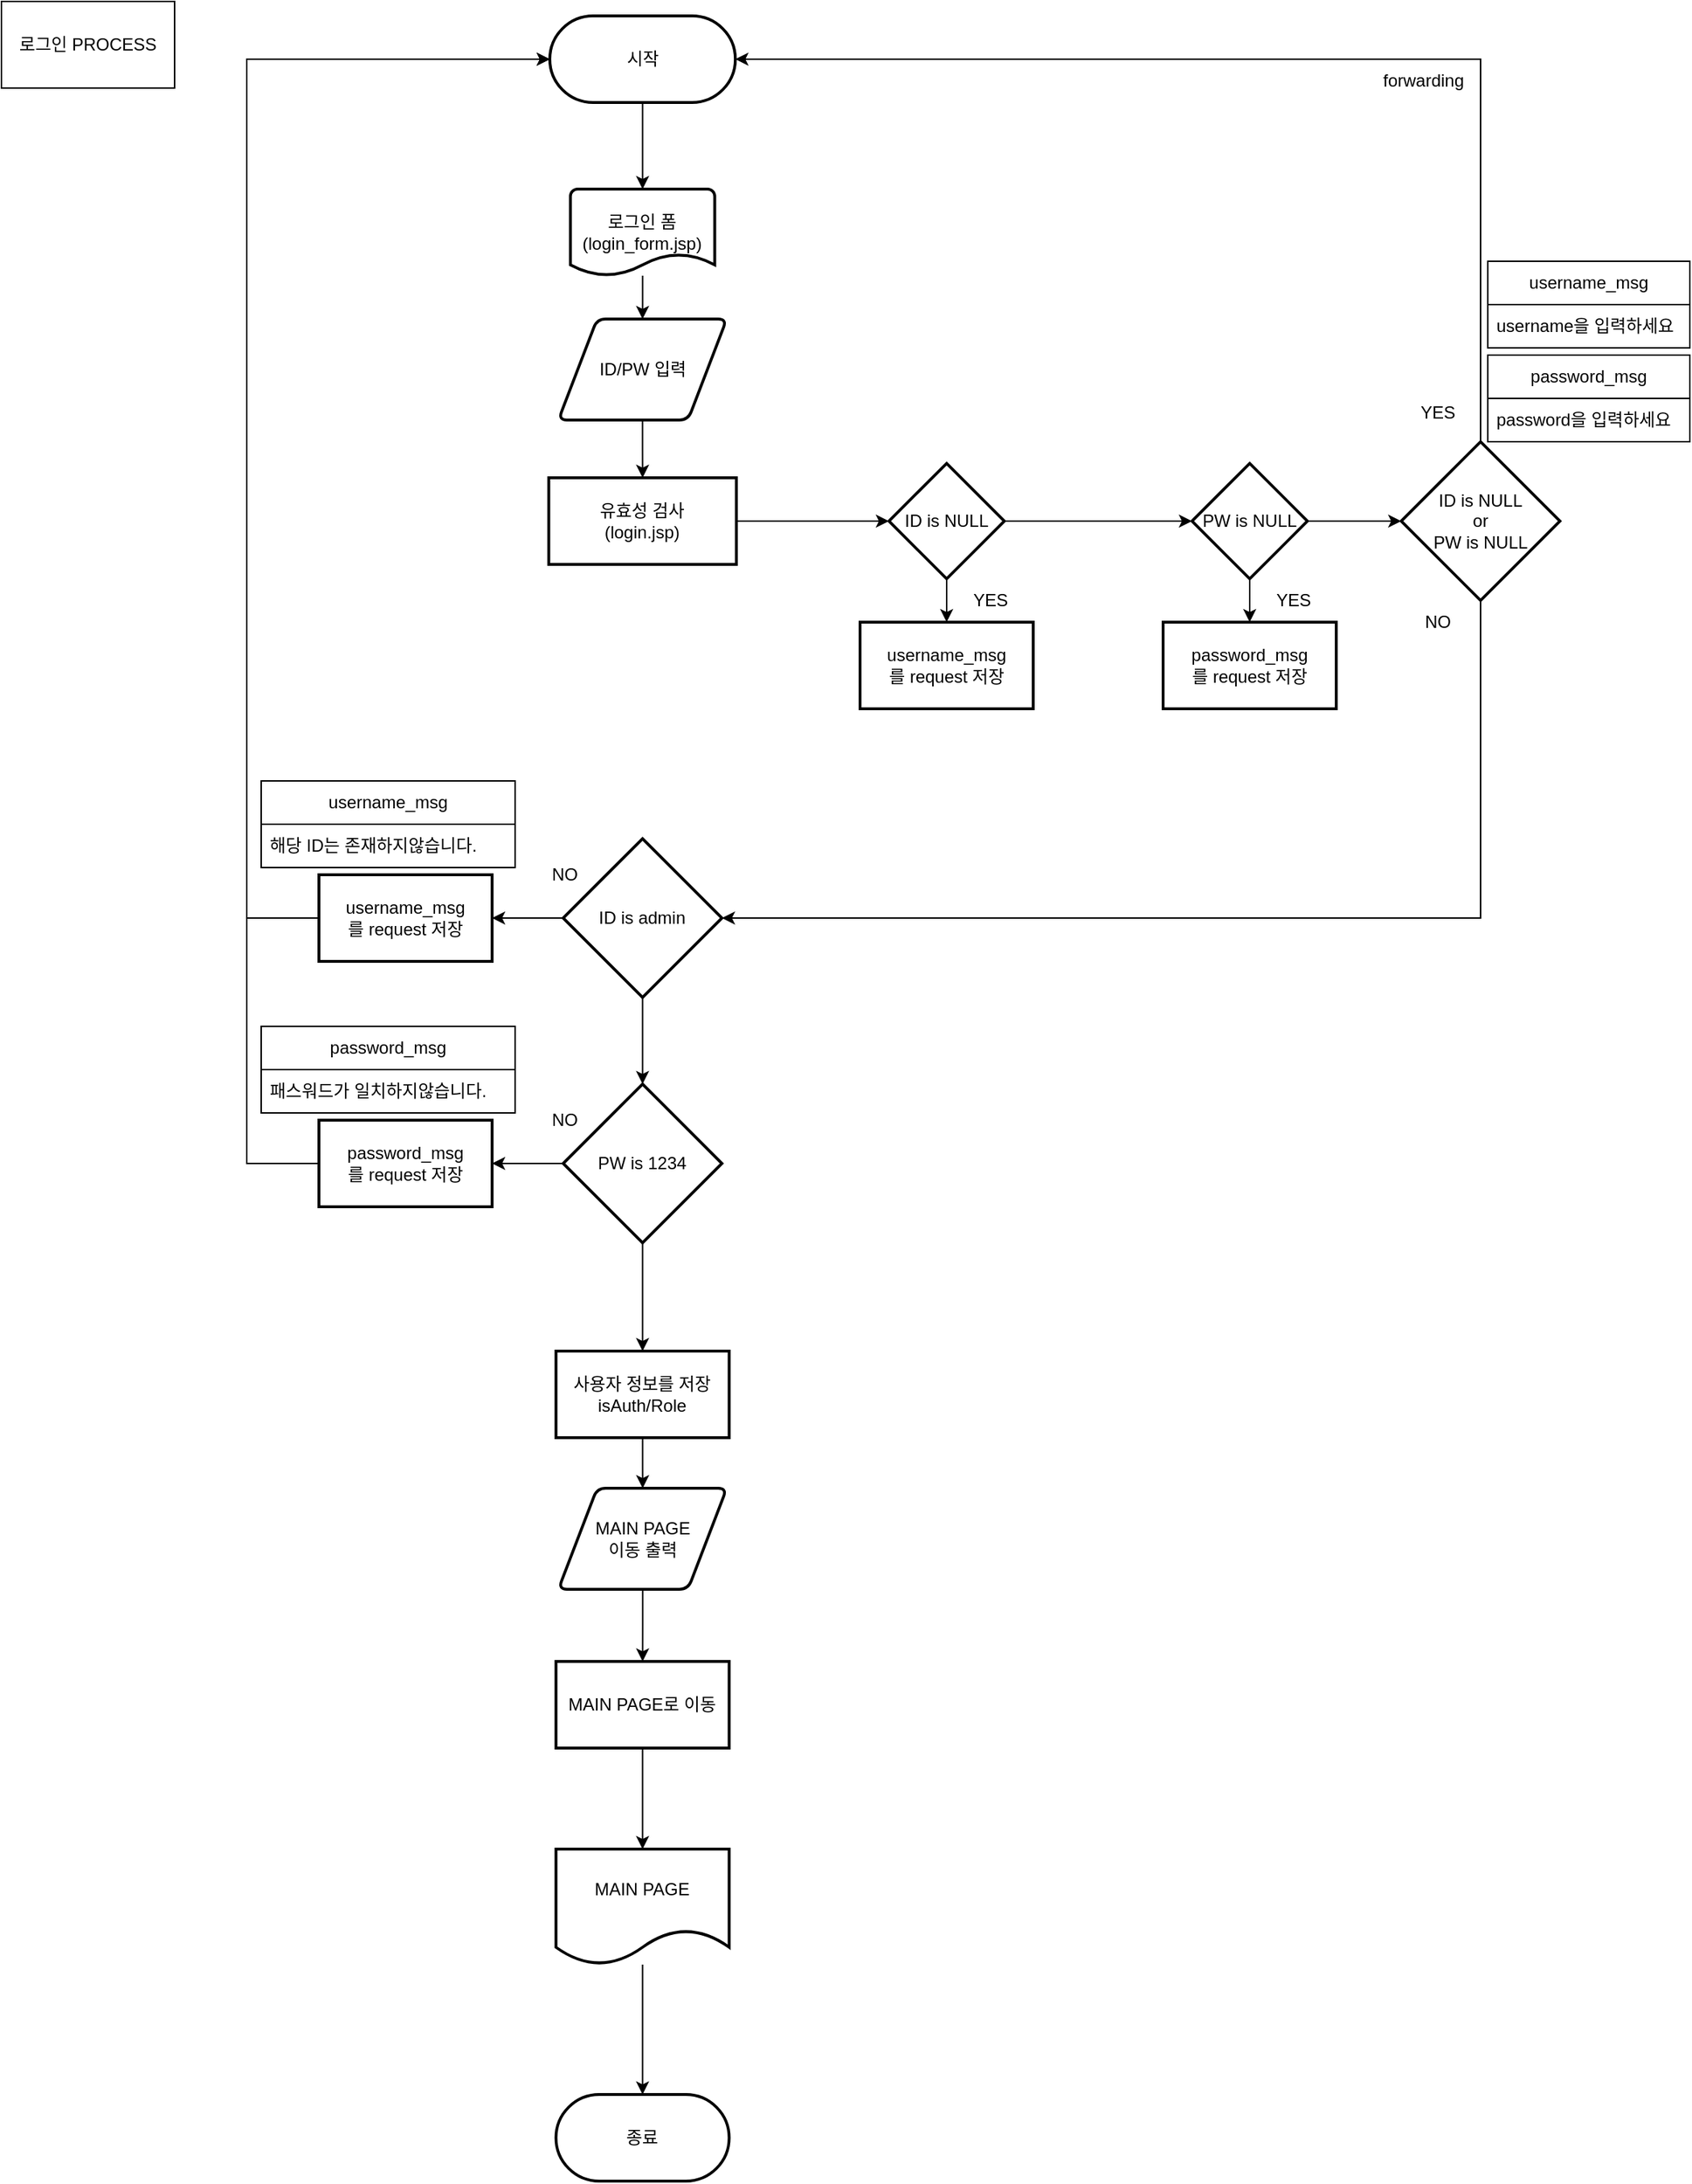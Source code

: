 <mxfile version="26.0.4">
  <diagram name="페이지-1" id="jH2TFRtSkhVxqRo1drF6">
    <mxGraphModel dx="1687" dy="993" grid="1" gridSize="10" guides="1" tooltips="1" connect="1" arrows="1" fold="1" page="1" pageScale="1" pageWidth="3300" pageHeight="4681" math="0" shadow="0">
      <root>
        <mxCell id="0" />
        <mxCell id="1" parent="0" />
        <mxCell id="l7kf4bjw7-olmJK9a59Z-1" value="로그인 PROCESS" style="rounded=0;whiteSpace=wrap;html=1;" vertex="1" parent="1">
          <mxGeometry x="280" y="200" width="120" height="60" as="geometry" />
        </mxCell>
        <mxCell id="l7kf4bjw7-olmJK9a59Z-11" value="" style="edgeStyle=orthogonalEdgeStyle;rounded=0;orthogonalLoop=1;jettySize=auto;html=1;" edge="1" parent="1" source="l7kf4bjw7-olmJK9a59Z-5" target="l7kf4bjw7-olmJK9a59Z-6">
          <mxGeometry relative="1" as="geometry" />
        </mxCell>
        <mxCell id="l7kf4bjw7-olmJK9a59Z-5" value="시작" style="rounded=1;whiteSpace=wrap;html=1;absoluteArcSize=1;arcSize=140;strokeWidth=2;" vertex="1" parent="1">
          <mxGeometry x="660" y="210" width="128.57" height="60" as="geometry" />
        </mxCell>
        <mxCell id="l7kf4bjw7-olmJK9a59Z-12" value="" style="edgeStyle=orthogonalEdgeStyle;rounded=0;orthogonalLoop=1;jettySize=auto;html=1;" edge="1" parent="1" source="l7kf4bjw7-olmJK9a59Z-6" target="l7kf4bjw7-olmJK9a59Z-7">
          <mxGeometry relative="1" as="geometry" />
        </mxCell>
        <mxCell id="l7kf4bjw7-olmJK9a59Z-6" value="로그인 폼&lt;div&gt;(login_form.jsp)&lt;/div&gt;" style="strokeWidth=2;html=1;shape=mxgraph.flowchart.document2;whiteSpace=wrap;size=0.25;" vertex="1" parent="1">
          <mxGeometry x="674.28" y="330" width="100" height="60" as="geometry" />
        </mxCell>
        <mxCell id="l7kf4bjw7-olmJK9a59Z-13" value="" style="edgeStyle=orthogonalEdgeStyle;rounded=0;orthogonalLoop=1;jettySize=auto;html=1;" edge="1" parent="1" source="l7kf4bjw7-olmJK9a59Z-7" target="l7kf4bjw7-olmJK9a59Z-8">
          <mxGeometry relative="1" as="geometry" />
        </mxCell>
        <mxCell id="l7kf4bjw7-olmJK9a59Z-7" value="ID/PW 입력" style="shape=parallelogram;html=1;strokeWidth=2;perimeter=parallelogramPerimeter;whiteSpace=wrap;rounded=1;arcSize=12;size=0.23;" vertex="1" parent="1">
          <mxGeometry x="665.94" y="420" width="116.67" height="70" as="geometry" />
        </mxCell>
        <mxCell id="l7kf4bjw7-olmJK9a59Z-10" value="" style="edgeStyle=orthogonalEdgeStyle;rounded=0;orthogonalLoop=1;jettySize=auto;html=1;" edge="1" parent="1" source="l7kf4bjw7-olmJK9a59Z-8" target="l7kf4bjw7-olmJK9a59Z-9">
          <mxGeometry relative="1" as="geometry" />
        </mxCell>
        <mxCell id="l7kf4bjw7-olmJK9a59Z-8" value="유효성 검사&lt;div&gt;(login.jsp)&lt;/div&gt;" style="rounded=1;whiteSpace=wrap;html=1;absoluteArcSize=1;arcSize=0;strokeWidth=2;" vertex="1" parent="1">
          <mxGeometry x="659.28" y="530" width="130" height="60" as="geometry" />
        </mxCell>
        <mxCell id="l7kf4bjw7-olmJK9a59Z-31" style="edgeStyle=orthogonalEdgeStyle;rounded=0;orthogonalLoop=1;jettySize=auto;html=1;entryX=0;entryY=0.5;entryDx=0;entryDy=0;" edge="1" parent="1" source="l7kf4bjw7-olmJK9a59Z-9" target="l7kf4bjw7-olmJK9a59Z-26">
          <mxGeometry relative="1" as="geometry" />
        </mxCell>
        <mxCell id="l7kf4bjw7-olmJK9a59Z-34" value="" style="edgeStyle=orthogonalEdgeStyle;rounded=0;orthogonalLoop=1;jettySize=auto;html=1;" edge="1" parent="1" source="l7kf4bjw7-olmJK9a59Z-9" target="l7kf4bjw7-olmJK9a59Z-33">
          <mxGeometry relative="1" as="geometry" />
        </mxCell>
        <mxCell id="l7kf4bjw7-olmJK9a59Z-9" value="ID is NULL" style="rhombus;whiteSpace=wrap;html=1;rounded=1;arcSize=0;strokeWidth=2;" vertex="1" parent="1">
          <mxGeometry x="895" y="520" width="80" height="80" as="geometry" />
        </mxCell>
        <mxCell id="l7kf4bjw7-olmJK9a59Z-21" value="username_msg" style="swimlane;fontStyle=0;childLayout=stackLayout;horizontal=1;startSize=30;horizontalStack=0;resizeParent=1;resizeParentMax=0;resizeLast=0;collapsible=1;marginBottom=0;whiteSpace=wrap;html=1;" vertex="1" parent="1">
          <mxGeometry x="1310" y="380" width="140" height="60" as="geometry" />
        </mxCell>
        <mxCell id="l7kf4bjw7-olmJK9a59Z-22" value="username을 입력하세요" style="text;strokeColor=none;fillColor=none;align=left;verticalAlign=middle;spacingLeft=4;spacingRight=4;overflow=hidden;points=[[0,0.5],[1,0.5]];portConstraint=eastwest;rotatable=0;whiteSpace=wrap;html=1;" vertex="1" parent="l7kf4bjw7-olmJK9a59Z-21">
          <mxGeometry y="30" width="140" height="30" as="geometry" />
        </mxCell>
        <mxCell id="l7kf4bjw7-olmJK9a59Z-25" value="YES" style="text;html=1;align=center;verticalAlign=middle;resizable=0;points=[];autosize=1;strokeColor=none;fillColor=none;" vertex="1" parent="1">
          <mxGeometry x="940" y="600" width="50" height="30" as="geometry" />
        </mxCell>
        <mxCell id="l7kf4bjw7-olmJK9a59Z-36" value="" style="edgeStyle=orthogonalEdgeStyle;rounded=0;orthogonalLoop=1;jettySize=auto;html=1;" edge="1" parent="1" source="l7kf4bjw7-olmJK9a59Z-26" target="l7kf4bjw7-olmJK9a59Z-35">
          <mxGeometry relative="1" as="geometry" />
        </mxCell>
        <mxCell id="l7kf4bjw7-olmJK9a59Z-38" value="" style="edgeStyle=orthogonalEdgeStyle;rounded=0;orthogonalLoop=1;jettySize=auto;html=1;" edge="1" parent="1" source="l7kf4bjw7-olmJK9a59Z-26" target="l7kf4bjw7-olmJK9a59Z-37">
          <mxGeometry relative="1" as="geometry" />
        </mxCell>
        <mxCell id="l7kf4bjw7-olmJK9a59Z-26" value="PW is NULL" style="rhombus;whiteSpace=wrap;html=1;rounded=1;arcSize=0;strokeWidth=2;" vertex="1" parent="1">
          <mxGeometry x="1105" y="520" width="80" height="80" as="geometry" />
        </mxCell>
        <mxCell id="l7kf4bjw7-olmJK9a59Z-27" value="password_msg" style="swimlane;fontStyle=0;childLayout=stackLayout;horizontal=1;startSize=30;horizontalStack=0;resizeParent=1;resizeParentMax=0;resizeLast=0;collapsible=1;marginBottom=0;whiteSpace=wrap;html=1;" vertex="1" parent="1">
          <mxGeometry x="1310" y="445" width="140" height="60" as="geometry" />
        </mxCell>
        <mxCell id="l7kf4bjw7-olmJK9a59Z-28" value="&lt;span style=&quot;text-align: center;&quot;&gt;password&lt;/span&gt;을 입력하세요" style="text;strokeColor=none;fillColor=none;align=left;verticalAlign=middle;spacingLeft=4;spacingRight=4;overflow=hidden;points=[[0,0.5],[1,0.5]];portConstraint=eastwest;rotatable=0;whiteSpace=wrap;html=1;" vertex="1" parent="l7kf4bjw7-olmJK9a59Z-27">
          <mxGeometry y="30" width="140" height="30" as="geometry" />
        </mxCell>
        <mxCell id="l7kf4bjw7-olmJK9a59Z-29" value="YES" style="text;html=1;align=center;verticalAlign=middle;resizable=0;points=[];autosize=1;strokeColor=none;fillColor=none;" vertex="1" parent="1">
          <mxGeometry x="1150" y="600" width="50" height="30" as="geometry" />
        </mxCell>
        <mxCell id="l7kf4bjw7-olmJK9a59Z-33" value="username_msg&lt;div&gt;를 request 저장&lt;/div&gt;" style="whiteSpace=wrap;html=1;rounded=1;arcSize=0;strokeWidth=2;" vertex="1" parent="1">
          <mxGeometry x="875" y="630" width="120" height="60" as="geometry" />
        </mxCell>
        <mxCell id="l7kf4bjw7-olmJK9a59Z-35" value="password_msg&lt;div&gt;를 request 저장&lt;/div&gt;" style="whiteSpace=wrap;html=1;rounded=1;arcSize=0;strokeWidth=2;" vertex="1" parent="1">
          <mxGeometry x="1085" y="630" width="120" height="60" as="geometry" />
        </mxCell>
        <mxCell id="l7kf4bjw7-olmJK9a59Z-39" style="edgeStyle=orthogonalEdgeStyle;rounded=0;orthogonalLoop=1;jettySize=auto;html=1;entryX=1;entryY=0.5;entryDx=0;entryDy=0;" edge="1" parent="1" source="l7kf4bjw7-olmJK9a59Z-37" target="l7kf4bjw7-olmJK9a59Z-5">
          <mxGeometry relative="1" as="geometry">
            <Array as="points">
              <mxPoint x="1305" y="240" />
            </Array>
          </mxGeometry>
        </mxCell>
        <mxCell id="l7kf4bjw7-olmJK9a59Z-47" value="" style="edgeStyle=orthogonalEdgeStyle;rounded=0;orthogonalLoop=1;jettySize=auto;html=1;" edge="1" parent="1" source="l7kf4bjw7-olmJK9a59Z-37" target="l7kf4bjw7-olmJK9a59Z-46">
          <mxGeometry relative="1" as="geometry">
            <Array as="points">
              <mxPoint x="1305" y="835" />
            </Array>
          </mxGeometry>
        </mxCell>
        <mxCell id="l7kf4bjw7-olmJK9a59Z-37" value="&lt;div&gt;ID is NULL&lt;br&gt;&lt;/div&gt;&lt;div&gt;or&lt;/div&gt;PW is NULL" style="rhombus;whiteSpace=wrap;html=1;rounded=1;arcSize=0;strokeWidth=2;" vertex="1" parent="1">
          <mxGeometry x="1250" y="505" width="110" height="110" as="geometry" />
        </mxCell>
        <mxCell id="l7kf4bjw7-olmJK9a59Z-41" value="YES" style="text;html=1;align=center;verticalAlign=middle;resizable=0;points=[];autosize=1;strokeColor=none;fillColor=none;" vertex="1" parent="1">
          <mxGeometry x="1250" y="470" width="50" height="30" as="geometry" />
        </mxCell>
        <mxCell id="l7kf4bjw7-olmJK9a59Z-42" value="NO" style="text;html=1;align=center;verticalAlign=middle;resizable=0;points=[];autosize=1;strokeColor=none;fillColor=none;" vertex="1" parent="1">
          <mxGeometry x="1255" y="615" width="40" height="30" as="geometry" />
        </mxCell>
        <mxCell id="l7kf4bjw7-olmJK9a59Z-45" value="forwarding" style="text;html=1;align=center;verticalAlign=middle;resizable=0;points=[];autosize=1;strokeColor=none;fillColor=none;" vertex="1" parent="1">
          <mxGeometry x="1225" y="240" width="80" height="30" as="geometry" />
        </mxCell>
        <mxCell id="l7kf4bjw7-olmJK9a59Z-49" value="" style="edgeStyle=orthogonalEdgeStyle;rounded=0;orthogonalLoop=1;jettySize=auto;html=1;exitX=0.5;exitY=1;exitDx=0;exitDy=0;" edge="1" parent="1" source="l7kf4bjw7-olmJK9a59Z-46" target="l7kf4bjw7-olmJK9a59Z-48">
          <mxGeometry relative="1" as="geometry">
            <mxPoint x="724.3" y="989.98" as="sourcePoint" />
            <Array as="points" />
          </mxGeometry>
        </mxCell>
        <mxCell id="l7kf4bjw7-olmJK9a59Z-50" style="edgeStyle=orthogonalEdgeStyle;rounded=0;orthogonalLoop=1;jettySize=auto;html=1;entryX=0;entryY=0.5;entryDx=0;entryDy=0;" edge="1" parent="1" source="l7kf4bjw7-olmJK9a59Z-61" target="l7kf4bjw7-olmJK9a59Z-5">
          <mxGeometry relative="1" as="geometry">
            <Array as="points">
              <mxPoint x="450" y="240" />
            </Array>
          </mxGeometry>
        </mxCell>
        <mxCell id="l7kf4bjw7-olmJK9a59Z-66" value="" style="edgeStyle=orthogonalEdgeStyle;rounded=0;orthogonalLoop=1;jettySize=auto;html=1;" edge="1" parent="1" source="l7kf4bjw7-olmJK9a59Z-46" target="l7kf4bjw7-olmJK9a59Z-61">
          <mxGeometry relative="1" as="geometry" />
        </mxCell>
        <mxCell id="l7kf4bjw7-olmJK9a59Z-46" value="&lt;div&gt;ID is admin&lt;/div&gt;" style="rhombus;whiteSpace=wrap;html=1;rounded=1;arcSize=0;strokeWidth=2;" vertex="1" parent="1">
          <mxGeometry x="669.28" y="780" width="110" height="110" as="geometry" />
        </mxCell>
        <mxCell id="l7kf4bjw7-olmJK9a59Z-65" value="" style="edgeStyle=orthogonalEdgeStyle;rounded=0;orthogonalLoop=1;jettySize=auto;html=1;" edge="1" parent="1" source="l7kf4bjw7-olmJK9a59Z-48" target="l7kf4bjw7-olmJK9a59Z-62">
          <mxGeometry relative="1" as="geometry" />
        </mxCell>
        <mxCell id="l7kf4bjw7-olmJK9a59Z-68" value="" style="edgeStyle=orthogonalEdgeStyle;rounded=0;orthogonalLoop=1;jettySize=auto;html=1;" edge="1" parent="1" source="l7kf4bjw7-olmJK9a59Z-48" target="l7kf4bjw7-olmJK9a59Z-67">
          <mxGeometry relative="1" as="geometry" />
        </mxCell>
        <mxCell id="l7kf4bjw7-olmJK9a59Z-48" value="&lt;div&gt;PW is 1234&lt;/div&gt;" style="rhombus;whiteSpace=wrap;html=1;rounded=1;arcSize=0;strokeWidth=2;" vertex="1" parent="1">
          <mxGeometry x="669.28" y="950" width="110" height="110" as="geometry" />
        </mxCell>
        <mxCell id="l7kf4bjw7-olmJK9a59Z-51" value="username_msg" style="swimlane;fontStyle=0;childLayout=stackLayout;horizontal=1;startSize=30;horizontalStack=0;resizeParent=1;resizeParentMax=0;resizeLast=0;collapsible=1;marginBottom=0;whiteSpace=wrap;html=1;" vertex="1" parent="1">
          <mxGeometry x="460" y="740" width="175.94" height="60" as="geometry" />
        </mxCell>
        <mxCell id="l7kf4bjw7-olmJK9a59Z-52" value="해당 ID는 존재하지않습니다." style="text;strokeColor=none;fillColor=none;align=left;verticalAlign=middle;spacingLeft=4;spacingRight=4;overflow=hidden;points=[[0,0.5],[1,0.5]];portConstraint=eastwest;rotatable=0;whiteSpace=wrap;html=1;" vertex="1" parent="l7kf4bjw7-olmJK9a59Z-51">
          <mxGeometry y="30" width="175.94" height="30" as="geometry" />
        </mxCell>
        <mxCell id="l7kf4bjw7-olmJK9a59Z-53" value="NO" style="text;html=1;align=center;verticalAlign=middle;resizable=0;points=[];autosize=1;strokeColor=none;fillColor=none;" vertex="1" parent="1">
          <mxGeometry x="650" y="790" width="40" height="30" as="geometry" />
        </mxCell>
        <mxCell id="l7kf4bjw7-olmJK9a59Z-56" value="password_msg" style="swimlane;fontStyle=0;childLayout=stackLayout;horizontal=1;startSize=30;horizontalStack=0;resizeParent=1;resizeParentMax=0;resizeLast=0;collapsible=1;marginBottom=0;whiteSpace=wrap;html=1;" vertex="1" parent="1">
          <mxGeometry x="460" y="910" width="175.94" height="60" as="geometry" />
        </mxCell>
        <mxCell id="l7kf4bjw7-olmJK9a59Z-57" value="패스워드가 일치하지않습니다." style="text;strokeColor=none;fillColor=none;align=left;verticalAlign=middle;spacingLeft=4;spacingRight=4;overflow=hidden;points=[[0,0.5],[1,0.5]];portConstraint=eastwest;rotatable=0;whiteSpace=wrap;html=1;" vertex="1" parent="l7kf4bjw7-olmJK9a59Z-56">
          <mxGeometry y="30" width="175.94" height="30" as="geometry" />
        </mxCell>
        <mxCell id="l7kf4bjw7-olmJK9a59Z-59" value="NO" style="text;html=1;align=center;verticalAlign=middle;resizable=0;points=[];autosize=1;strokeColor=none;fillColor=none;" vertex="1" parent="1">
          <mxGeometry x="650" y="960" width="40" height="30" as="geometry" />
        </mxCell>
        <mxCell id="l7kf4bjw7-olmJK9a59Z-64" style="edgeStyle=orthogonalEdgeStyle;rounded=0;orthogonalLoop=1;jettySize=auto;html=1;entryX=0;entryY=0.5;entryDx=0;entryDy=0;" edge="1" parent="1" source="l7kf4bjw7-olmJK9a59Z-62" target="l7kf4bjw7-olmJK9a59Z-5">
          <mxGeometry relative="1" as="geometry">
            <Array as="points">
              <mxPoint x="450" y="1005" />
              <mxPoint x="450" y="240" />
            </Array>
          </mxGeometry>
        </mxCell>
        <mxCell id="l7kf4bjw7-olmJK9a59Z-62" value="password_msg&lt;div&gt;를 request 저장&lt;/div&gt;" style="whiteSpace=wrap;html=1;rounded=1;arcSize=0;strokeWidth=2;" vertex="1" parent="1">
          <mxGeometry x="500" y="975" width="120" height="60" as="geometry" />
        </mxCell>
        <mxCell id="l7kf4bjw7-olmJK9a59Z-63" value="" style="edgeStyle=orthogonalEdgeStyle;rounded=0;orthogonalLoop=1;jettySize=auto;html=1;entryX=0;entryY=0.5;entryDx=0;entryDy=0;exitX=0;exitY=0.5;exitDx=0;exitDy=0;" edge="1" parent="1" source="l7kf4bjw7-olmJK9a59Z-61" target="l7kf4bjw7-olmJK9a59Z-61">
          <mxGeometry relative="1" as="geometry">
            <mxPoint x="669" y="835" as="sourcePoint" />
            <mxPoint x="660" y="240" as="targetPoint" />
            <Array as="points" />
          </mxGeometry>
        </mxCell>
        <mxCell id="l7kf4bjw7-olmJK9a59Z-61" value="username_msg&lt;div&gt;를 request 저장&lt;/div&gt;" style="whiteSpace=wrap;html=1;rounded=1;arcSize=0;strokeWidth=2;" vertex="1" parent="1">
          <mxGeometry x="500" y="805" width="120" height="60" as="geometry" />
        </mxCell>
        <mxCell id="l7kf4bjw7-olmJK9a59Z-72" value="" style="edgeStyle=orthogonalEdgeStyle;rounded=0;orthogonalLoop=1;jettySize=auto;html=1;" edge="1" parent="1" source="l7kf4bjw7-olmJK9a59Z-67" target="l7kf4bjw7-olmJK9a59Z-71">
          <mxGeometry relative="1" as="geometry" />
        </mxCell>
        <mxCell id="l7kf4bjw7-olmJK9a59Z-67" value="사용자 정보를 저장&lt;div&gt;isAuth/Role&lt;/div&gt;" style="whiteSpace=wrap;html=1;rounded=1;arcSize=0;strokeWidth=2;" vertex="1" parent="1">
          <mxGeometry x="664.28" y="1135" width="120" height="60" as="geometry" />
        </mxCell>
        <mxCell id="l7kf4bjw7-olmJK9a59Z-76" value="" style="edgeStyle=orthogonalEdgeStyle;rounded=0;orthogonalLoop=1;jettySize=auto;html=1;" edge="1" parent="1" source="l7kf4bjw7-olmJK9a59Z-71" target="l7kf4bjw7-olmJK9a59Z-75">
          <mxGeometry relative="1" as="geometry" />
        </mxCell>
        <mxCell id="l7kf4bjw7-olmJK9a59Z-71" value="MAIN PAGE&lt;div&gt;이동 출력&lt;/div&gt;" style="shape=parallelogram;html=1;strokeWidth=2;perimeter=parallelogramPerimeter;whiteSpace=wrap;rounded=1;arcSize=12;size=0.23;" vertex="1" parent="1">
          <mxGeometry x="665.95" y="1230" width="116.67" height="70" as="geometry" />
        </mxCell>
        <mxCell id="l7kf4bjw7-olmJK9a59Z-78" value="" style="edgeStyle=orthogonalEdgeStyle;rounded=0;orthogonalLoop=1;jettySize=auto;html=1;" edge="1" parent="1" source="l7kf4bjw7-olmJK9a59Z-75" target="l7kf4bjw7-olmJK9a59Z-77">
          <mxGeometry relative="1" as="geometry" />
        </mxCell>
        <mxCell id="l7kf4bjw7-olmJK9a59Z-75" value="MAIN PAGE로 이동" style="whiteSpace=wrap;html=1;strokeWidth=2;rounded=1;arcSize=0;" vertex="1" parent="1">
          <mxGeometry x="664.275" y="1350" width="120" height="60" as="geometry" />
        </mxCell>
        <mxCell id="l7kf4bjw7-olmJK9a59Z-80" value="" style="edgeStyle=orthogonalEdgeStyle;rounded=0;orthogonalLoop=1;jettySize=auto;html=1;" edge="1" parent="1" source="l7kf4bjw7-olmJK9a59Z-77" target="l7kf4bjw7-olmJK9a59Z-79">
          <mxGeometry relative="1" as="geometry" />
        </mxCell>
        <mxCell id="l7kf4bjw7-olmJK9a59Z-77" value="MAIN PAGE" style="shape=document;whiteSpace=wrap;html=1;boundedLbl=1;strokeWidth=2;rounded=1;arcSize=0;" vertex="1" parent="1">
          <mxGeometry x="664.275" y="1480" width="120" height="80" as="geometry" />
        </mxCell>
        <mxCell id="l7kf4bjw7-olmJK9a59Z-79" value="종료" style="whiteSpace=wrap;html=1;strokeWidth=2;rounded=1;arcSize=50;" vertex="1" parent="1">
          <mxGeometry x="664.275" y="1650" width="120" height="60" as="geometry" />
        </mxCell>
      </root>
    </mxGraphModel>
  </diagram>
</mxfile>
